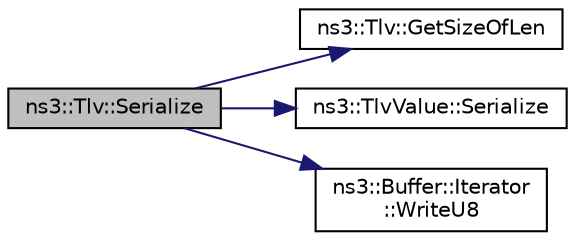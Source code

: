 digraph "ns3::Tlv::Serialize"
{
 // LATEX_PDF_SIZE
  edge [fontname="Helvetica",fontsize="10",labelfontname="Helvetica",labelfontsize="10"];
  node [fontname="Helvetica",fontsize="10",shape=record];
  rankdir="LR";
  Node1 [label="ns3::Tlv::Serialize",height=0.2,width=0.4,color="black", fillcolor="grey75", style="filled", fontcolor="black",tooltip=" "];
  Node1 -> Node2 [color="midnightblue",fontsize="10",style="solid",fontname="Helvetica"];
  Node2 [label="ns3::Tlv::GetSizeOfLen",height=0.2,width=0.4,color="black", fillcolor="white", style="filled",URL="$classns3_1_1_tlv.html#ad5ccc14ff879fd8c6195c78f9de91069",tooltip="Get size of length field."];
  Node1 -> Node3 [color="midnightblue",fontsize="10",style="solid",fontname="Helvetica"];
  Node3 [label="ns3::TlvValue::Serialize",height=0.2,width=0.4,color="black", fillcolor="white", style="filled",URL="$classns3_1_1_tlv_value.html#aeec8825728398e18337efd9cb40a2aa4",tooltip="Serialize to a buffer."];
  Node1 -> Node4 [color="midnightblue",fontsize="10",style="solid",fontname="Helvetica"];
  Node4 [label="ns3::Buffer::Iterator\l::WriteU8",height=0.2,width=0.4,color="black", fillcolor="white", style="filled",URL="$classns3_1_1_buffer_1_1_iterator.html#a3c7bacca6cbb821c9d14fa4626b7ae16",tooltip=" "];
}
